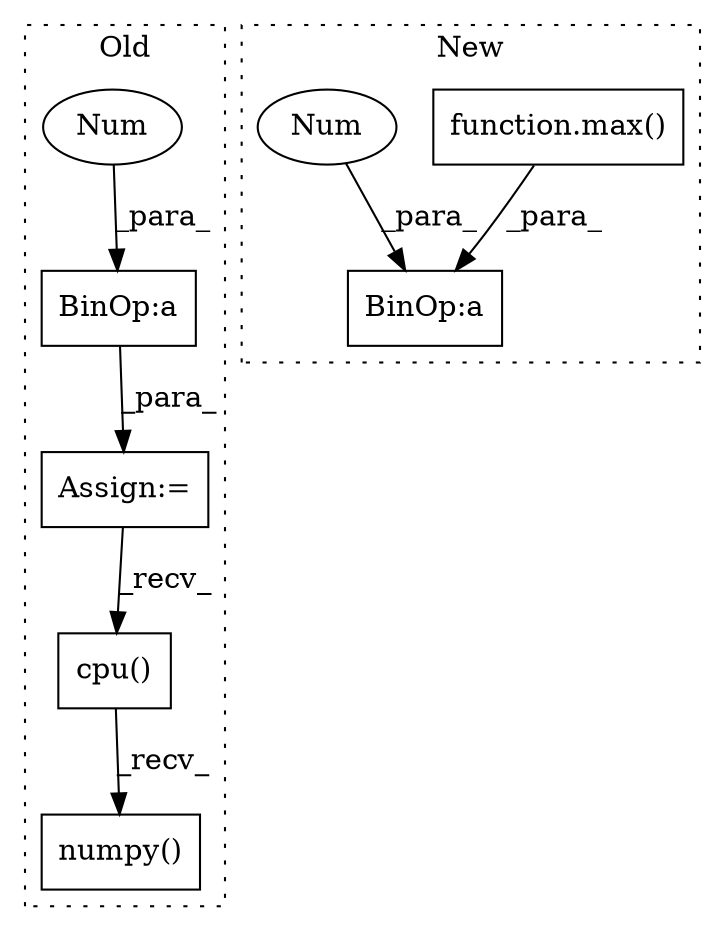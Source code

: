 digraph G {
subgraph cluster0 {
1 [label="cpu()" a="75" s="12241" l="30" shape="box"];
3 [label="numpy()" a="75" s="12241" l="38" shape="box"];
5 [label="Assign:=" a="68" s="12166" l="3" shape="box"];
7 [label="BinOp:a" a="82" s="12213" l="3" shape="box"];
8 [label="Num" a="76" s="12216" l="1" shape="ellipse"];
label = "Old";
style="dotted";
}
subgraph cluster1 {
2 [label="function.max()" a="75" s="14467,14486" l="4,1" shape="box"];
4 [label="BinOp:a" a="82" s="14487" l="3" shape="box"];
6 [label="Num" a="76" s="14490" l="1" shape="ellipse"];
label = "New";
style="dotted";
}
1 -> 3 [label="_recv_"];
2 -> 4 [label="_para_"];
5 -> 1 [label="_recv_"];
6 -> 4 [label="_para_"];
7 -> 5 [label="_para_"];
8 -> 7 [label="_para_"];
}